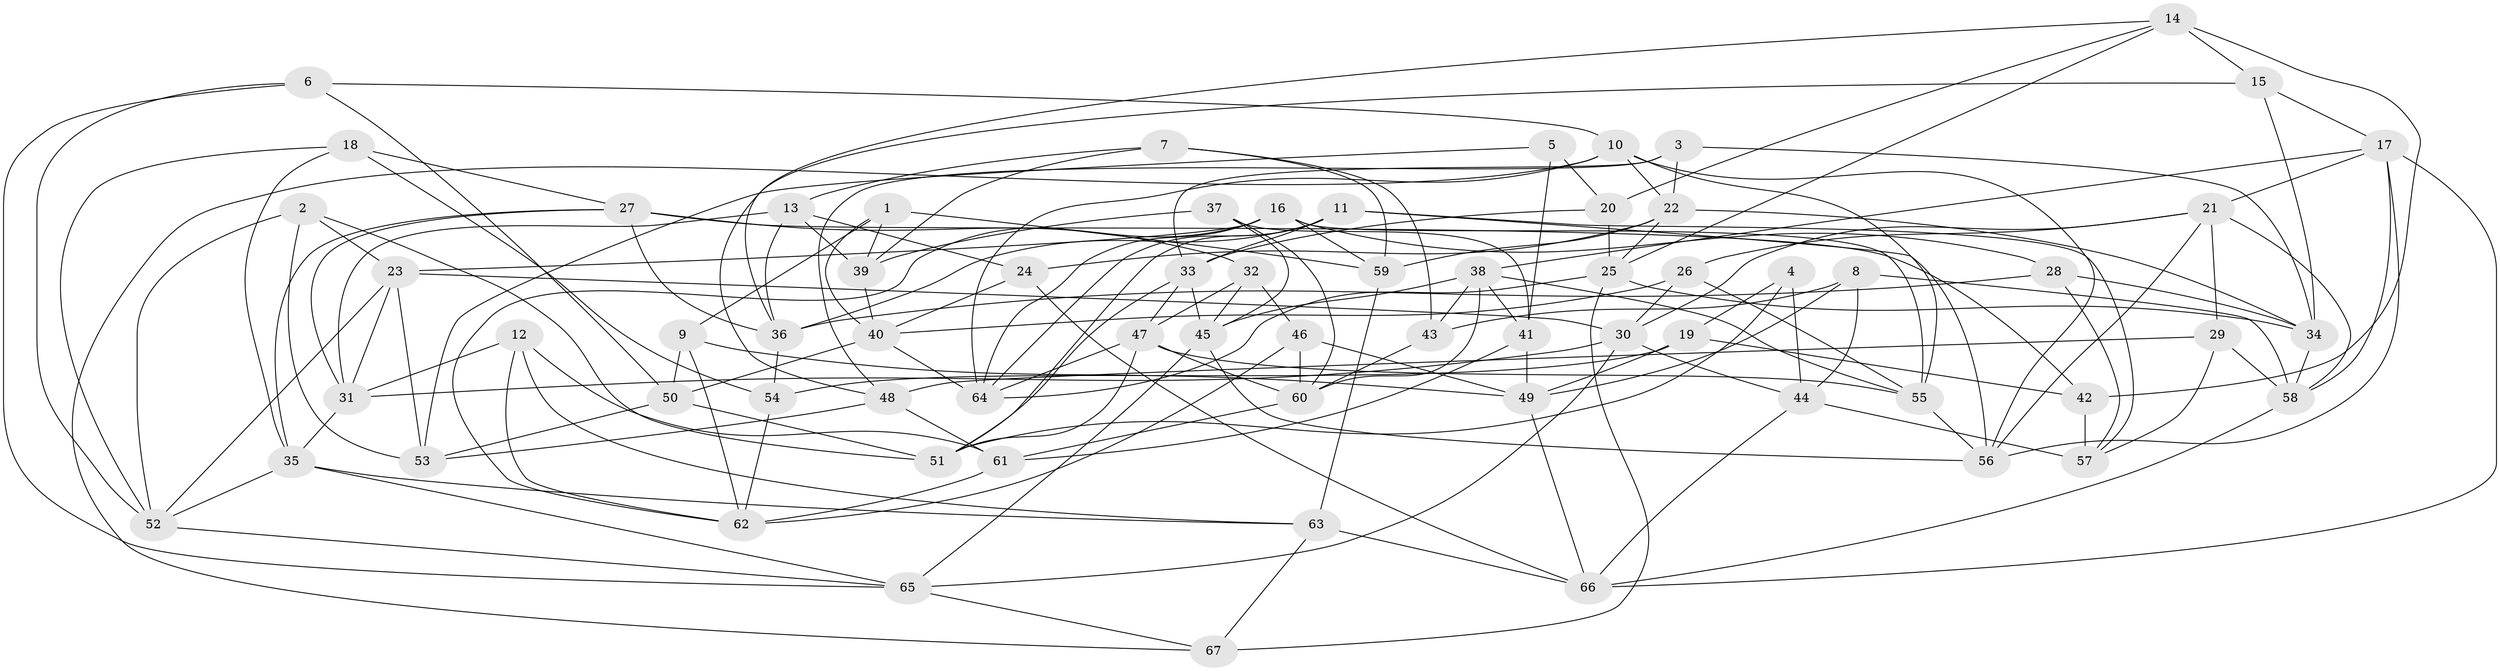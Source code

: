 // original degree distribution, {4: 1.0}
// Generated by graph-tools (version 1.1) at 2025/38/03/04/25 23:38:08]
// undirected, 67 vertices, 169 edges
graph export_dot {
  node [color=gray90,style=filled];
  1;
  2;
  3;
  4;
  5;
  6;
  7;
  8;
  9;
  10;
  11;
  12;
  13;
  14;
  15;
  16;
  17;
  18;
  19;
  20;
  21;
  22;
  23;
  24;
  25;
  26;
  27;
  28;
  29;
  30;
  31;
  32;
  33;
  34;
  35;
  36;
  37;
  38;
  39;
  40;
  41;
  42;
  43;
  44;
  45;
  46;
  47;
  48;
  49;
  50;
  51;
  52;
  53;
  54;
  55;
  56;
  57;
  58;
  59;
  60;
  61;
  62;
  63;
  64;
  65;
  66;
  67;
  1 -- 9 [weight=1.0];
  1 -- 39 [weight=1.0];
  1 -- 40 [weight=1.0];
  1 -- 59 [weight=1.0];
  2 -- 23 [weight=1.0];
  2 -- 51 [weight=1.0];
  2 -- 52 [weight=1.0];
  2 -- 53 [weight=1.0];
  3 -- 22 [weight=1.0];
  3 -- 33 [weight=1.0];
  3 -- 34 [weight=1.0];
  3 -- 48 [weight=1.0];
  4 -- 19 [weight=1.0];
  4 -- 44 [weight=2.0];
  4 -- 51 [weight=1.0];
  5 -- 20 [weight=1.0];
  5 -- 41 [weight=2.0];
  5 -- 53 [weight=1.0];
  6 -- 10 [weight=1.0];
  6 -- 50 [weight=1.0];
  6 -- 52 [weight=1.0];
  6 -- 65 [weight=1.0];
  7 -- 13 [weight=1.0];
  7 -- 39 [weight=1.0];
  7 -- 43 [weight=1.0];
  7 -- 59 [weight=1.0];
  8 -- 43 [weight=1.0];
  8 -- 44 [weight=1.0];
  8 -- 49 [weight=1.0];
  8 -- 58 [weight=1.0];
  9 -- 49 [weight=1.0];
  9 -- 50 [weight=1.0];
  9 -- 62 [weight=1.0];
  10 -- 22 [weight=1.0];
  10 -- 55 [weight=1.0];
  10 -- 56 [weight=1.0];
  10 -- 64 [weight=1.0];
  10 -- 67 [weight=1.0];
  11 -- 33 [weight=1.0];
  11 -- 36 [weight=1.0];
  11 -- 51 [weight=1.0];
  11 -- 56 [weight=1.0];
  11 -- 57 [weight=1.0];
  11 -- 64 [weight=1.0];
  12 -- 31 [weight=1.0];
  12 -- 61 [weight=1.0];
  12 -- 62 [weight=1.0];
  12 -- 63 [weight=1.0];
  13 -- 24 [weight=1.0];
  13 -- 31 [weight=1.0];
  13 -- 36 [weight=1.0];
  13 -- 39 [weight=2.0];
  14 -- 15 [weight=1.0];
  14 -- 20 [weight=1.0];
  14 -- 25 [weight=1.0];
  14 -- 36 [weight=1.0];
  14 -- 42 [weight=2.0];
  15 -- 17 [weight=1.0];
  15 -- 34 [weight=1.0];
  15 -- 48 [weight=1.0];
  16 -- 23 [weight=1.0];
  16 -- 28 [weight=1.0];
  16 -- 55 [weight=1.0];
  16 -- 59 [weight=1.0];
  16 -- 62 [weight=1.0];
  16 -- 64 [weight=1.0];
  17 -- 21 [weight=1.0];
  17 -- 38 [weight=1.0];
  17 -- 56 [weight=1.0];
  17 -- 58 [weight=1.0];
  17 -- 66 [weight=1.0];
  18 -- 27 [weight=1.0];
  18 -- 35 [weight=1.0];
  18 -- 52 [weight=1.0];
  18 -- 54 [weight=1.0];
  19 -- 42 [weight=1.0];
  19 -- 49 [weight=1.0];
  19 -- 54 [weight=1.0];
  20 -- 25 [weight=1.0];
  20 -- 33 [weight=1.0];
  21 -- 26 [weight=1.0];
  21 -- 29 [weight=1.0];
  21 -- 30 [weight=1.0];
  21 -- 56 [weight=1.0];
  21 -- 58 [weight=1.0];
  22 -- 24 [weight=1.0];
  22 -- 25 [weight=1.0];
  22 -- 34 [weight=1.0];
  22 -- 59 [weight=1.0];
  23 -- 30 [weight=1.0];
  23 -- 31 [weight=1.0];
  23 -- 52 [weight=1.0];
  23 -- 53 [weight=1.0];
  24 -- 40 [weight=1.0];
  24 -- 66 [weight=1.0];
  25 -- 34 [weight=1.0];
  25 -- 64 [weight=1.0];
  25 -- 67 [weight=1.0];
  26 -- 30 [weight=1.0];
  26 -- 40 [weight=1.0];
  26 -- 55 [weight=1.0];
  27 -- 31 [weight=1.0];
  27 -- 32 [weight=1.0];
  27 -- 35 [weight=1.0];
  27 -- 36 [weight=1.0];
  27 -- 42 [weight=1.0];
  28 -- 34 [weight=1.0];
  28 -- 36 [weight=1.0];
  28 -- 57 [weight=1.0];
  29 -- 48 [weight=1.0];
  29 -- 57 [weight=1.0];
  29 -- 58 [weight=1.0];
  30 -- 31 [weight=1.0];
  30 -- 44 [weight=1.0];
  30 -- 65 [weight=1.0];
  31 -- 35 [weight=1.0];
  32 -- 45 [weight=1.0];
  32 -- 46 [weight=1.0];
  32 -- 47 [weight=1.0];
  33 -- 45 [weight=1.0];
  33 -- 47 [weight=1.0];
  33 -- 51 [weight=1.0];
  34 -- 58 [weight=1.0];
  35 -- 52 [weight=1.0];
  35 -- 63 [weight=1.0];
  35 -- 65 [weight=1.0];
  36 -- 54 [weight=1.0];
  37 -- 39 [weight=1.0];
  37 -- 41 [weight=1.0];
  37 -- 45 [weight=1.0];
  37 -- 60 [weight=1.0];
  38 -- 41 [weight=1.0];
  38 -- 43 [weight=1.0];
  38 -- 45 [weight=1.0];
  38 -- 55 [weight=1.0];
  38 -- 60 [weight=1.0];
  39 -- 40 [weight=1.0];
  40 -- 50 [weight=1.0];
  40 -- 64 [weight=1.0];
  41 -- 49 [weight=1.0];
  41 -- 61 [weight=1.0];
  42 -- 57 [weight=2.0];
  43 -- 60 [weight=1.0];
  44 -- 57 [weight=1.0];
  44 -- 66 [weight=1.0];
  45 -- 56 [weight=1.0];
  45 -- 65 [weight=1.0];
  46 -- 49 [weight=1.0];
  46 -- 60 [weight=1.0];
  46 -- 62 [weight=1.0];
  47 -- 51 [weight=1.0];
  47 -- 55 [weight=1.0];
  47 -- 60 [weight=1.0];
  47 -- 64 [weight=1.0];
  48 -- 53 [weight=1.0];
  48 -- 61 [weight=2.0];
  49 -- 66 [weight=1.0];
  50 -- 51 [weight=1.0];
  50 -- 53 [weight=2.0];
  52 -- 65 [weight=1.0];
  54 -- 62 [weight=1.0];
  55 -- 56 [weight=1.0];
  58 -- 66 [weight=1.0];
  59 -- 63 [weight=2.0];
  60 -- 61 [weight=1.0];
  61 -- 62 [weight=1.0];
  63 -- 66 [weight=1.0];
  63 -- 67 [weight=1.0];
  65 -- 67 [weight=1.0];
}

